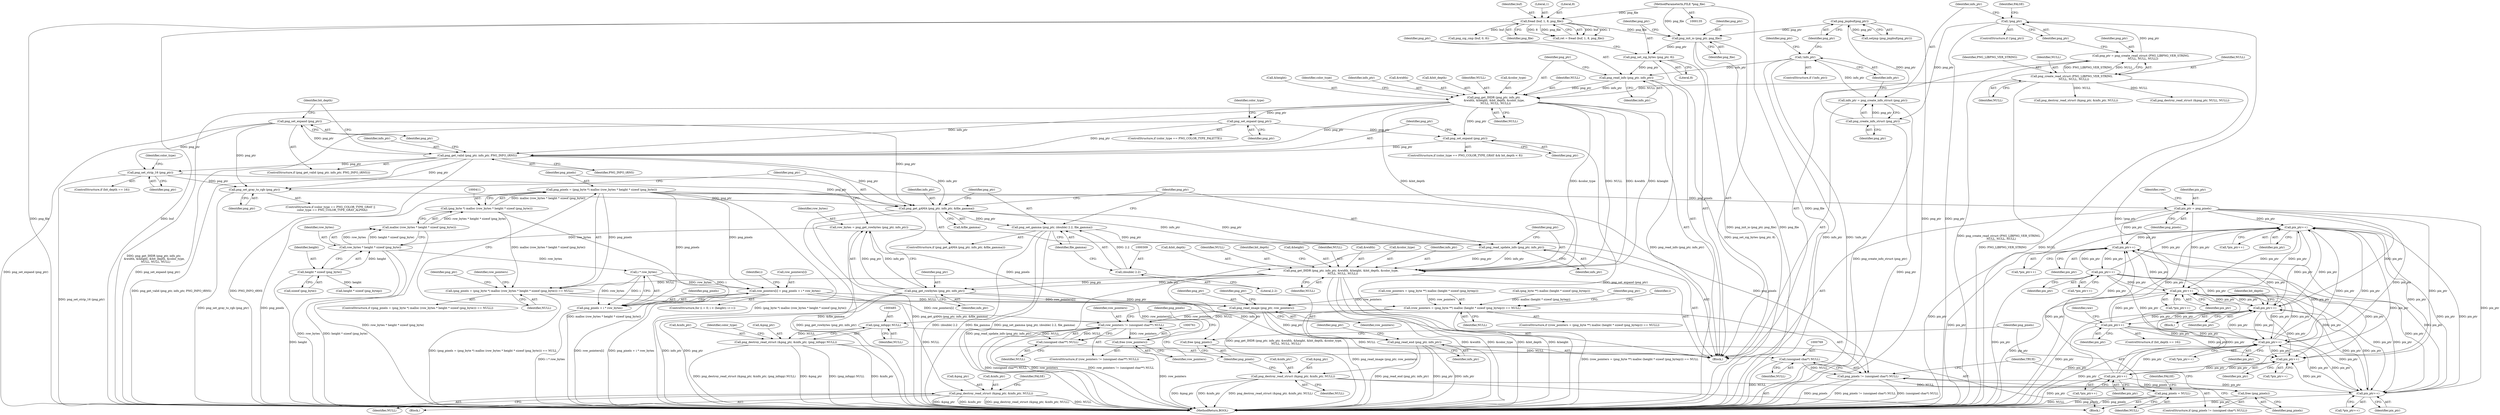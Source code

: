 digraph "1_Android_9d4853418ab2f754c2b63e091c29c5529b8b86ca_157@integer" {
"1000408" [label="(Call,png_pixels = (png_byte *) malloc (row_bytes * height * sizeof (png_byte)))"];
"1000410" [label="(Call,(png_byte *) malloc (row_bytes * height * sizeof (png_byte)))"];
"1000412" [label="(Call,malloc (row_bytes * height * sizeof (png_byte)))"];
"1000413" [label="(Call,row_bytes * height * sizeof (png_byte))"];
"1000401" [label="(Call,row_bytes = png_get_rowbytes (png_ptr, info_ptr))"];
"1000403" [label="(Call,png_get_rowbytes (png_ptr, info_ptr))"];
"1000315" [label="(Call,png_get_IHDR (png_ptr, info_ptr, &width, &height, &bit_depth, &color_type,\n    NULL, NULL, NULL))"];
"1000312" [label="(Call,png_read_update_info (png_ptr, info_ptr))"];
"1000306" [label="(Call,png_set_gamma (png_ptr, (double) 2.2, file_gamma))"];
"1000301" [label="(Call,png_get_gAMA (png_ptr, info_ptr, &file_gamma))"];
"1000298" [label="(Call,png_set_gray_to_rgb (png_ptr))"];
"1000288" [label="(Call,png_set_strip_16 (png_ptr))"];
"1000282" [label="(Call,png_set_expand (png_ptr))"];
"1000278" [label="(Call,png_get_valid (png_ptr, info_ptr, PNG_INFO_tRNS))"];
"1000247" [label="(Call,png_get_IHDR (png_ptr, info_ptr,\n &width, &height, &bit_depth, &color_type,\n    NULL, NULL, NULL))"];
"1000244" [label="(Call,png_read_info (png_ptr, info_ptr))"];
"1000241" [label="(Call,png_set_sig_bytes (png_ptr, 8))"];
"1000238" [label="(Call,png_init_io (png_ptr, png_file))"];
"1000227" [label="(Call,png_jmpbuf(png_ptr))"];
"1000212" [label="(Call,png_create_info_struct (png_ptr))"];
"1000206" [label="(Call,!png_ptr)"];
"1000198" [label="(Call,png_ptr = png_create_read_struct (PNG_LIBPNG_VER_STRING,\n     NULL, NULL, NULL))"];
"1000200" [label="(Call,png_create_read_struct (PNG_LIBPNG_VER_STRING,\n     NULL, NULL, NULL))"];
"1000177" [label="(Call,fread (buf, 1, 8, png_file))"];
"1000136" [label="(MethodParameterIn,FILE *png_file)"];
"1000215" [label="(Call,!info_ptr)"];
"1000210" [label="(Call,info_ptr = png_create_info_struct (png_ptr))"];
"1000265" [label="(Call,png_set_expand (png_ptr))"];
"1000275" [label="(Call,png_set_expand (png_ptr))"];
"1000308" [label="(Call,(double) 2.2)"];
"1000415" [label="(Call,height * sizeof (png_byte))"];
"1000407" [label="(Call,(png_pixels = (png_byte *) malloc (row_bytes * height * sizeof (png_byte))) == NULL)"];
"1000421" [label="(Call,png_destroy_read_struct (&png_ptr, &info_ptr, NULL))"];
"1000430" [label="(Call,(row_pointers = (png_byte **) malloc (height * sizeof (png_bytep))) == NULL)"];
"1000442" [label="(Call,png_destroy_read_struct (&png_ptr, &info_ptr, NULL))"];
"1000450" [label="(Call,png_pixels = NULL)"];
"1000484" [label="(Call,(png_infopp) NULL)"];
"1000479" [label="(Call,png_destroy_read_struct (&png_ptr, &info_ptr, (png_infopp) NULL))"];
"1000760" [label="(Call,(unsigned char**) NULL)"];
"1000758" [label="(Call,row_pointers != (unsigned char**) NULL)"];
"1000763" [label="(Call,free (row_pointers))"];
"1000768" [label="(Call,(unsigned char*) NULL)"];
"1000766" [label="(Call,png_pixels != (unsigned char*) NULL)"];
"1000771" [label="(Call,free (png_pixels))"];
"1000448" [label="(Call,free (png_pixels))"];
"1000464" [label="(Call,row_pointers[i] = png_pixels + i * row_bytes)"];
"1000473" [label="(Call,png_read_image (png_ptr, row_pointers))"];
"1000476" [label="(Call,png_read_end (png_ptr, info_ptr))"];
"1000468" [label="(Call,png_pixels + i * row_bytes)"];
"1000595" [label="(Call,pix_ptr = png_pixels)"];
"1000636" [label="(Call,pix_ptr++)"];
"1000650" [label="(Call,pix_ptr++)"];
"1000662" [label="(Call,pix_ptr++)"];
"1000671" [label="(Call,pix_ptr++)"];
"1000680" [label="(Call,pix_ptr++)"];
"1000686" [label="(Call,pix_ptr++)"];
"1000696" [label="(Call,pix_ptr++)"];
"1000710" [label="(Call,pix_ptr++)"];
"1000722" [label="(Call,pix_ptr++)"];
"1000731" [label="(Call,pix_ptr++)"];
"1000423" [label="(Identifier,png_ptr)"];
"1000697" [label="(Identifier,pix_ptr)"];
"1000263" [label="(Identifier,color_type)"];
"1000249" [label="(Identifier,info_ptr)"];
"1000245" [label="(Identifier,png_ptr)"];
"1000422" [label="(Call,&png_ptr)"];
"1000478" [label="(Identifier,info_ptr)"];
"1000484" [label="(Call,(png_infopp) NULL)"];
"1000320" [label="(Call,&height)"];
"1000250" [label="(Call,&width)"];
"1000482" [label="(Call,&info_ptr)"];
"1000448" [label="(Call,free (png_pixels))"];
"1000303" [label="(Identifier,info_ptr)"];
"1000280" [label="(Identifier,info_ptr)"];
"1000213" [label="(Identifier,png_ptr)"];
"1000199" [label="(Identifier,png_ptr)"];
"1000406" [label="(ControlStructure,if ((png_pixels = (png_byte *) malloc (row_bytes * height * sizeof (png_byte))) == NULL))"];
"1000686" [label="(Call,pix_ptr++)"];
"1000266" [label="(Identifier,png_ptr)"];
"1000179" [label="(Literal,1)"];
"1000490" [label="(Identifier,color_type)"];
"1000682" [label="(ControlStructure,if (bit_depth == 16))"];
"1000772" [label="(Identifier,png_pixels)"];
"1000473" [label="(Call,png_read_image (png_ptr, row_pointers))"];
"1000275" [label="(Call,png_set_expand (png_ptr))"];
"1000281" [label="(Identifier,PNG_INFO_tRNS)"];
"1000407" [label="(Call,(png_pixels = (png_byte *) malloc (row_bytes * height * sizeof (png_byte))) == NULL)"];
"1000254" [label="(Call,&bit_depth)"];
"1000304" [label="(Call,&file_gamma)"];
"1000440" [label="(Identifier,NULL)"];
"1000282" [label="(Call,png_set_expand (png_ptr))"];
"1000312" [label="(Call,png_read_update_info (png_ptr, info_ptr))"];
"1000239" [label="(Identifier,png_ptr)"];
"1000230" [label="(Call,png_destroy_read_struct (&png_ptr, &info_ptr, NULL))"];
"1000419" [label="(Identifier,NULL)"];
"1000410" [label="(Call,(png_byte *) malloc (row_bytes * height * sizeof (png_byte)))"];
"1000270" [label="(Identifier,color_type)"];
"1000426" [label="(Identifier,NULL)"];
"1000278" [label="(Call,png_get_valid (png_ptr, info_ptr, PNG_INFO_tRNS))"];
"1000469" [label="(Identifier,png_pixels)"];
"1000327" [label="(Identifier,NULL)"];
"1000463" [label="(Identifier,i)"];
"1000663" [label="(Identifier,pix_ptr)"];
"1000212" [label="(Call,png_create_info_struct (png_ptr))"];
"1000771" [label="(Call,free (png_pixels))"];
"1000479" [label="(Call,png_destroy_read_struct (&png_ptr, &info_ptr, (png_infopp) NULL))"];
"1000436" [label="(Call,height * sizeof (png_bytep))"];
"1000228" [label="(Identifier,png_ptr)"];
"1000306" [label="(Call,png_set_gamma (png_ptr, (double) 2.2, file_gamma))"];
"1000449" [label="(Identifier,png_pixels)"];
"1000293" [label="(Identifier,color_type)"];
"1000595" [label="(Call,pix_ptr = png_pixels)"];
"1000300" [label="(ControlStructure,if (png_get_gAMA (png_ptr, info_ptr, &file_gamma)))"];
"1000454" [label="(Identifier,FALSE)"];
"1000430" [label="(Call,(row_pointers = (png_byte **) malloc (height * sizeof (png_bytep))) == NULL)"];
"1000759" [label="(Identifier,row_pointers)"];
"1000288" [label="(Call,png_set_strip_16 (png_ptr))"];
"1000723" [label="(Identifier,pix_ptr)"];
"1000732" [label="(Identifier,pix_ptr)"];
"1000261" [label="(ControlStructure,if (color_type == PNG_COLOR_TYPE_PALETTE))"];
"1000243" [label="(Literal,8)"];
"1000649" [label="(Call,*pix_ptr++)"];
"1000475" [label="(Identifier,row_pointers)"];
"1000679" [label="(Block,)"];
"1000636" [label="(Call,pix_ptr++)"];
"1000177" [label="(Call,fread (buf, 1, 8, png_file))"];
"1000328" [label="(Identifier,NULL)"];
"1000277" [label="(ControlStructure,if (png_get_valid (png_ptr, info_ptr, PNG_INFO_tRNS)))"];
"1000687" [label="(Identifier,pix_ptr)"];
"1000635" [label="(Call,*pix_ptr++)"];
"1000286" [label="(Identifier,bit_depth)"];
"1000211" [label="(Identifier,info_ptr)"];
"1000203" [label="(Identifier,NULL)"];
"1000681" [label="(Identifier,pix_ptr)"];
"1000283" [label="(Identifier,png_ptr)"];
"1000299" [label="(Identifier,png_ptr)"];
"1000671" [label="(Call,pix_ptr++)"];
"1000464" [label="(Call,row_pointers[i] = png_pixels + i * row_bytes)"];
"1000468" [label="(Call,png_pixels + i * row_bytes)"];
"1000290" [label="(ControlStructure,if (color_type == PNG_COLOR_TYPE_GRAY ||\n    color_type == PNG_COLOR_TYPE_GRAY_ALPHA))"];
"1000205" [label="(ControlStructure,if (!png_ptr))"];
"1000709" [label="(Call,*pix_ptr++)"];
"1000318" [label="(Call,&width)"];
"1000412" [label="(Call,malloc (row_bytes * height * sizeof (png_byte)))"];
"1000417" [label="(Call,sizeof (png_byte))"];
"1000767" [label="(Identifier,png_pixels)"];
"1000260" [label="(Identifier,NULL)"];
"1000432" [label="(Identifier,row_pointers)"];
"1000307" [label="(Identifier,png_ptr)"];
"1000190" [label="(Call,png_sig_cmp (buf, 0, 8))"];
"1000141" [label="(Block,)"];
"1000731" [label="(Call,pix_ptr++)"];
"1000722" [label="(Call,pix_ptr++)"];
"1000695" [label="(Call,*pix_ptr++)"];
"1000284" [label="(ControlStructure,if (bit_depth == 16))"];
"1000597" [label="(Identifier,png_pixels)"];
"1000313" [label="(Identifier,png_ptr)"];
"1000259" [label="(Identifier,NULL)"];
"1000452" [label="(Identifier,NULL)"];
"1000770" [label="(Identifier,NULL)"];
"1000244" [label="(Call,png_read_info (png_ptr, info_ptr))"];
"1000207" [label="(Identifier,png_ptr)"];
"1000596" [label="(Identifier,pix_ptr)"];
"1000267" [label="(ControlStructure,if (color_type == PNG_COLOR_TYPE_GRAY && bit_depth < 8))"];
"1000421" [label="(Call,png_destroy_read_struct (&png_ptr, &info_ptr, NULL))"];
"1000298" [label="(Call,png_set_gray_to_rgb (png_ptr))"];
"1000474" [label="(Identifier,png_ptr)"];
"1000662" [label="(Call,pix_ptr++)"];
"1000451" [label="(Identifier,png_pixels)"];
"1000240" [label="(Identifier,png_file)"];
"1000324" [label="(Call,&color_type)"];
"1000403" [label="(Call,png_get_rowbytes (png_ptr, info_ptr))"];
"1000762" [label="(Identifier,NULL)"];
"1000401" [label="(Call,row_bytes = png_get_rowbytes (png_ptr, info_ptr))"];
"1000470" [label="(Call,i * row_bytes)"];
"1000457" [label="(Identifier,i)"];
"1000302" [label="(Identifier,png_ptr)"];
"1000651" [label="(Identifier,pix_ptr)"];
"1000311" [label="(Identifier,file_gamma)"];
"1000215" [label="(Call,!info_ptr)"];
"1000774" [label="(Identifier,TRUE)"];
"1000424" [label="(Call,&info_ptr)"];
"1000413" [label="(Call,row_bytes * height * sizeof (png_byte))"];
"1000201" [label="(Identifier,PNG_LIBPNG_VER_STRING)"];
"1000315" [label="(Call,png_get_IHDR (png_ptr, info_ptr, &width, &height, &bit_depth, &color_type,\n    NULL, NULL, NULL))"];
"1000279" [label="(Identifier,png_ptr)"];
"1000317" [label="(Identifier,info_ptr)"];
"1000481" [label="(Identifier,png_ptr)"];
"1000711" [label="(Identifier,pix_ptr)"];
"1000247" [label="(Call,png_get_IHDR (png_ptr, info_ptr,\n &width, &height, &bit_depth, &color_type,\n    NULL, NULL, NULL))"];
"1000256" [label="(Call,&color_type)"];
"1000136" [label="(MethodParameterIn,FILE *png_file)"];
"1000209" [label="(Identifier,FALSE)"];
"1000450" [label="(Call,png_pixels = NULL)"];
"1000480" [label="(Call,&png_ptr)"];
"1000445" [label="(Call,&info_ptr)"];
"1000200" [label="(Call,png_create_read_struct (PNG_LIBPNG_VER_STRING,\n     NULL, NULL, NULL))"];
"1000314" [label="(Identifier,info_ptr)"];
"1000181" [label="(Identifier,png_file)"];
"1000322" [label="(Call,&bit_depth)"];
"1000661" [label="(Call,*pix_ptr++)"];
"1000206" [label="(Call,!png_ptr)"];
"1000443" [label="(Call,&png_ptr)"];
"1000600" [label="(Identifier,row)"];
"1000310" [label="(Literal,2.2)"];
"1000650" [label="(Call,pix_ptr++)"];
"1000477" [label="(Identifier,png_ptr)"];
"1000429" [label="(ControlStructure,if ((row_pointers = (png_byte **) malloc (height * sizeof (png_bytep))) == NULL))"];
"1000775" [label="(MethodReturn,BOOL)"];
"1000220" [label="(Identifier,png_ptr)"];
"1000218" [label="(Call,png_destroy_read_struct (&png_ptr, NULL, NULL))"];
"1000758" [label="(Call,row_pointers != (unsigned char**) NULL)"];
"1000180" [label="(Literal,8)"];
"1000431" [label="(Call,row_pointers = (png_byte **) malloc (height * sizeof (png_bytep)))"];
"1000409" [label="(Identifier,png_pixels)"];
"1000757" [label="(ControlStructure,if (row_pointers != (unsigned char**) NULL))"];
"1000476" [label="(Call,png_read_end (png_ptr, info_ptr))"];
"1000202" [label="(Identifier,NULL)"];
"1000248" [label="(Identifier,png_ptr)"];
"1000766" [label="(Call,png_pixels != (unsigned char*) NULL)"];
"1000680" [label="(Call,pix_ptr++)"];
"1000246" [label="(Identifier,info_ptr)"];
"1000486" [label="(Identifier,NULL)"];
"1000198" [label="(Call,png_ptr = png_create_read_struct (PNG_LIBPNG_VER_STRING,\n     NULL, NULL, NULL))"];
"1000768" [label="(Call,(unsigned char*) NULL)"];
"1000765" [label="(ControlStructure,if (png_pixels != (unsigned char*) NULL))"];
"1000326" [label="(Identifier,NULL)"];
"1000331" [label="(Identifier,bit_depth)"];
"1000265" [label="(Call,png_set_expand (png_ptr))"];
"1000175" [label="(Call,ret = fread (buf, 1, 8, png_file))"];
"1000433" [label="(Call,(png_byte **) malloc (height * sizeof (png_bytep)))"];
"1000415" [label="(Call,height * sizeof (png_byte))"];
"1000696" [label="(Call,pix_ptr++)"];
"1000730" [label="(Call,*pix_ptr++)"];
"1000416" [label="(Identifier,height)"];
"1000465" [label="(Call,row_pointers[i])"];
"1000204" [label="(Identifier,NULL)"];
"1000760" [label="(Call,(unsigned char**) NULL)"];
"1000214" [label="(ControlStructure,if (!info_ptr))"];
"1000447" [label="(Identifier,NULL)"];
"1000216" [label="(Identifier,info_ptr)"];
"1000402" [label="(Identifier,row_bytes)"];
"1000672" [label="(Identifier,pix_ptr)"];
"1000764" [label="(Identifier,row_pointers)"];
"1000444" [label="(Identifier,png_ptr)"];
"1000242" [label="(Identifier,png_ptr)"];
"1000670" [label="(Call,*pix_ptr++)"];
"1000210" [label="(Call,info_ptr = png_create_info_struct (png_ptr))"];
"1000763" [label="(Call,free (row_pointers))"];
"1000258" [label="(Identifier,NULL)"];
"1000289" [label="(Identifier,png_ptr)"];
"1000404" [label="(Identifier,png_ptr)"];
"1000178" [label="(Identifier,buf)"];
"1000721" [label="(Call,*pix_ptr++)"];
"1000301" [label="(Call,png_get_gAMA (png_ptr, info_ptr, &file_gamma))"];
"1000241" [label="(Call,png_set_sig_bytes (png_ptr, 8))"];
"1000428" [label="(Identifier,FALSE)"];
"1000735" [label="(Identifier,raw)"];
"1000238" [label="(Call,png_init_io (png_ptr, png_file))"];
"1000637" [label="(Identifier,pix_ptr)"];
"1000408" [label="(Call,png_pixels = (png_byte *) malloc (row_bytes * height * sizeof (png_byte)))"];
"1000308" [label="(Call,(double) 2.2)"];
"1000227" [label="(Call,png_jmpbuf(png_ptr))"];
"1000442" [label="(Call,png_destroy_read_struct (&png_ptr, &info_ptr, NULL))"];
"1000414" [label="(Identifier,row_bytes)"];
"1000316" [label="(Identifier,png_ptr)"];
"1000710" [label="(Call,pix_ptr++)"];
"1000252" [label="(Call,&height)"];
"1000276" [label="(Identifier,png_ptr)"];
"1000684" [label="(Identifier,bit_depth)"];
"1000226" [label="(Call,setjmp (png_jmpbuf(png_ptr)))"];
"1000420" [label="(Block,)"];
"1000441" [label="(Block,)"];
"1000455" [label="(ControlStructure,for (i = 0; i < (height); i++))"];
"1000405" [label="(Identifier,info_ptr)"];
"1000408" -> "1000407"  [label="AST: "];
"1000408" -> "1000410"  [label="CFG: "];
"1000409" -> "1000408"  [label="AST: "];
"1000410" -> "1000408"  [label="AST: "];
"1000419" -> "1000408"  [label="CFG: "];
"1000408" -> "1000775"  [label="DDG: png_pixels"];
"1000408" -> "1000775"  [label="DDG: (png_byte *) malloc (row_bytes * height * sizeof (png_byte))"];
"1000408" -> "1000407"  [label="DDG: png_pixels"];
"1000410" -> "1000408"  [label="DDG: malloc (row_bytes * height * sizeof (png_byte))"];
"1000408" -> "1000448"  [label="DDG: png_pixels"];
"1000408" -> "1000464"  [label="DDG: png_pixels"];
"1000408" -> "1000468"  [label="DDG: png_pixels"];
"1000408" -> "1000595"  [label="DDG: png_pixels"];
"1000408" -> "1000766"  [label="DDG: png_pixels"];
"1000410" -> "1000412"  [label="CFG: "];
"1000411" -> "1000410"  [label="AST: "];
"1000412" -> "1000410"  [label="AST: "];
"1000410" -> "1000775"  [label="DDG: malloc (row_bytes * height * sizeof (png_byte))"];
"1000410" -> "1000407"  [label="DDG: malloc (row_bytes * height * sizeof (png_byte))"];
"1000412" -> "1000410"  [label="DDG: row_bytes * height * sizeof (png_byte)"];
"1000412" -> "1000413"  [label="CFG: "];
"1000413" -> "1000412"  [label="AST: "];
"1000412" -> "1000775"  [label="DDG: row_bytes * height * sizeof (png_byte)"];
"1000413" -> "1000412"  [label="DDG: row_bytes"];
"1000413" -> "1000412"  [label="DDG: height * sizeof (png_byte)"];
"1000413" -> "1000415"  [label="CFG: "];
"1000414" -> "1000413"  [label="AST: "];
"1000415" -> "1000413"  [label="AST: "];
"1000413" -> "1000775"  [label="DDG: row_bytes"];
"1000413" -> "1000775"  [label="DDG: height * sizeof (png_byte)"];
"1000401" -> "1000413"  [label="DDG: row_bytes"];
"1000415" -> "1000413"  [label="DDG: height"];
"1000413" -> "1000470"  [label="DDG: row_bytes"];
"1000401" -> "1000141"  [label="AST: "];
"1000401" -> "1000403"  [label="CFG: "];
"1000402" -> "1000401"  [label="AST: "];
"1000403" -> "1000401"  [label="AST: "];
"1000409" -> "1000401"  [label="CFG: "];
"1000401" -> "1000775"  [label="DDG: png_get_rowbytes (png_ptr, info_ptr)"];
"1000403" -> "1000401"  [label="DDG: png_ptr"];
"1000403" -> "1000401"  [label="DDG: info_ptr"];
"1000403" -> "1000405"  [label="CFG: "];
"1000404" -> "1000403"  [label="AST: "];
"1000405" -> "1000403"  [label="AST: "];
"1000403" -> "1000775"  [label="DDG: info_ptr"];
"1000403" -> "1000775"  [label="DDG: png_ptr"];
"1000315" -> "1000403"  [label="DDG: png_ptr"];
"1000315" -> "1000403"  [label="DDG: info_ptr"];
"1000403" -> "1000473"  [label="DDG: png_ptr"];
"1000403" -> "1000476"  [label="DDG: info_ptr"];
"1000315" -> "1000141"  [label="AST: "];
"1000315" -> "1000328"  [label="CFG: "];
"1000316" -> "1000315"  [label="AST: "];
"1000317" -> "1000315"  [label="AST: "];
"1000318" -> "1000315"  [label="AST: "];
"1000320" -> "1000315"  [label="AST: "];
"1000322" -> "1000315"  [label="AST: "];
"1000324" -> "1000315"  [label="AST: "];
"1000326" -> "1000315"  [label="AST: "];
"1000327" -> "1000315"  [label="AST: "];
"1000328" -> "1000315"  [label="AST: "];
"1000331" -> "1000315"  [label="CFG: "];
"1000315" -> "1000775"  [label="DDG: png_get_IHDR (png_ptr, info_ptr, &width, &height, &bit_depth, &color_type,\n    NULL, NULL, NULL)"];
"1000315" -> "1000775"  [label="DDG: &width"];
"1000315" -> "1000775"  [label="DDG: &color_type"];
"1000315" -> "1000775"  [label="DDG: &bit_depth"];
"1000315" -> "1000775"  [label="DDG: &height"];
"1000312" -> "1000315"  [label="DDG: png_ptr"];
"1000312" -> "1000315"  [label="DDG: info_ptr"];
"1000247" -> "1000315"  [label="DDG: &width"];
"1000247" -> "1000315"  [label="DDG: &height"];
"1000247" -> "1000315"  [label="DDG: &bit_depth"];
"1000247" -> "1000315"  [label="DDG: &color_type"];
"1000247" -> "1000315"  [label="DDG: NULL"];
"1000315" -> "1000407"  [label="DDG: NULL"];
"1000312" -> "1000141"  [label="AST: "];
"1000312" -> "1000314"  [label="CFG: "];
"1000313" -> "1000312"  [label="AST: "];
"1000314" -> "1000312"  [label="AST: "];
"1000316" -> "1000312"  [label="CFG: "];
"1000312" -> "1000775"  [label="DDG: png_read_update_info (png_ptr, info_ptr)"];
"1000306" -> "1000312"  [label="DDG: png_ptr"];
"1000301" -> "1000312"  [label="DDG: png_ptr"];
"1000301" -> "1000312"  [label="DDG: info_ptr"];
"1000306" -> "1000300"  [label="AST: "];
"1000306" -> "1000311"  [label="CFG: "];
"1000307" -> "1000306"  [label="AST: "];
"1000308" -> "1000306"  [label="AST: "];
"1000311" -> "1000306"  [label="AST: "];
"1000313" -> "1000306"  [label="CFG: "];
"1000306" -> "1000775"  [label="DDG: file_gamma"];
"1000306" -> "1000775"  [label="DDG: png_set_gamma (png_ptr, (double) 2.2, file_gamma)"];
"1000306" -> "1000775"  [label="DDG: (double) 2.2"];
"1000301" -> "1000306"  [label="DDG: png_ptr"];
"1000308" -> "1000306"  [label="DDG: 2.2"];
"1000301" -> "1000300"  [label="AST: "];
"1000301" -> "1000304"  [label="CFG: "];
"1000302" -> "1000301"  [label="AST: "];
"1000303" -> "1000301"  [label="AST: "];
"1000304" -> "1000301"  [label="AST: "];
"1000307" -> "1000301"  [label="CFG: "];
"1000313" -> "1000301"  [label="CFG: "];
"1000301" -> "1000775"  [label="DDG: &file_gamma"];
"1000301" -> "1000775"  [label="DDG: png_get_gAMA (png_ptr, info_ptr, &file_gamma)"];
"1000298" -> "1000301"  [label="DDG: png_ptr"];
"1000288" -> "1000301"  [label="DDG: png_ptr"];
"1000282" -> "1000301"  [label="DDG: png_ptr"];
"1000278" -> "1000301"  [label="DDG: png_ptr"];
"1000278" -> "1000301"  [label="DDG: info_ptr"];
"1000298" -> "1000290"  [label="AST: "];
"1000298" -> "1000299"  [label="CFG: "];
"1000299" -> "1000298"  [label="AST: "];
"1000302" -> "1000298"  [label="CFG: "];
"1000298" -> "1000775"  [label="DDG: png_set_gray_to_rgb (png_ptr)"];
"1000288" -> "1000298"  [label="DDG: png_ptr"];
"1000282" -> "1000298"  [label="DDG: png_ptr"];
"1000278" -> "1000298"  [label="DDG: png_ptr"];
"1000288" -> "1000284"  [label="AST: "];
"1000288" -> "1000289"  [label="CFG: "];
"1000289" -> "1000288"  [label="AST: "];
"1000293" -> "1000288"  [label="CFG: "];
"1000288" -> "1000775"  [label="DDG: png_set_strip_16 (png_ptr)"];
"1000282" -> "1000288"  [label="DDG: png_ptr"];
"1000278" -> "1000288"  [label="DDG: png_ptr"];
"1000282" -> "1000277"  [label="AST: "];
"1000282" -> "1000283"  [label="CFG: "];
"1000283" -> "1000282"  [label="AST: "];
"1000286" -> "1000282"  [label="CFG: "];
"1000282" -> "1000775"  [label="DDG: png_set_expand (png_ptr)"];
"1000278" -> "1000282"  [label="DDG: png_ptr"];
"1000278" -> "1000277"  [label="AST: "];
"1000278" -> "1000281"  [label="CFG: "];
"1000279" -> "1000278"  [label="AST: "];
"1000280" -> "1000278"  [label="AST: "];
"1000281" -> "1000278"  [label="AST: "];
"1000283" -> "1000278"  [label="CFG: "];
"1000286" -> "1000278"  [label="CFG: "];
"1000278" -> "1000775"  [label="DDG: png_get_valid (png_ptr, info_ptr, PNG_INFO_tRNS)"];
"1000278" -> "1000775"  [label="DDG: PNG_INFO_tRNS"];
"1000247" -> "1000278"  [label="DDG: png_ptr"];
"1000247" -> "1000278"  [label="DDG: info_ptr"];
"1000265" -> "1000278"  [label="DDG: png_ptr"];
"1000275" -> "1000278"  [label="DDG: png_ptr"];
"1000247" -> "1000141"  [label="AST: "];
"1000247" -> "1000260"  [label="CFG: "];
"1000248" -> "1000247"  [label="AST: "];
"1000249" -> "1000247"  [label="AST: "];
"1000250" -> "1000247"  [label="AST: "];
"1000252" -> "1000247"  [label="AST: "];
"1000254" -> "1000247"  [label="AST: "];
"1000256" -> "1000247"  [label="AST: "];
"1000258" -> "1000247"  [label="AST: "];
"1000259" -> "1000247"  [label="AST: "];
"1000260" -> "1000247"  [label="AST: "];
"1000263" -> "1000247"  [label="CFG: "];
"1000247" -> "1000775"  [label="DDG: png_get_IHDR (png_ptr, info_ptr,\n &width, &height, &bit_depth, &color_type,\n    NULL, NULL, NULL)"];
"1000244" -> "1000247"  [label="DDG: png_ptr"];
"1000244" -> "1000247"  [label="DDG: info_ptr"];
"1000200" -> "1000247"  [label="DDG: NULL"];
"1000247" -> "1000265"  [label="DDG: png_ptr"];
"1000247" -> "1000275"  [label="DDG: png_ptr"];
"1000244" -> "1000141"  [label="AST: "];
"1000244" -> "1000246"  [label="CFG: "];
"1000245" -> "1000244"  [label="AST: "];
"1000246" -> "1000244"  [label="AST: "];
"1000248" -> "1000244"  [label="CFG: "];
"1000244" -> "1000775"  [label="DDG: png_read_info (png_ptr, info_ptr)"];
"1000241" -> "1000244"  [label="DDG: png_ptr"];
"1000215" -> "1000244"  [label="DDG: info_ptr"];
"1000241" -> "1000141"  [label="AST: "];
"1000241" -> "1000243"  [label="CFG: "];
"1000242" -> "1000241"  [label="AST: "];
"1000243" -> "1000241"  [label="AST: "];
"1000245" -> "1000241"  [label="CFG: "];
"1000241" -> "1000775"  [label="DDG: png_set_sig_bytes (png_ptr, 8)"];
"1000238" -> "1000241"  [label="DDG: png_ptr"];
"1000238" -> "1000141"  [label="AST: "];
"1000238" -> "1000240"  [label="CFG: "];
"1000239" -> "1000238"  [label="AST: "];
"1000240" -> "1000238"  [label="AST: "];
"1000242" -> "1000238"  [label="CFG: "];
"1000238" -> "1000775"  [label="DDG: png_file"];
"1000238" -> "1000775"  [label="DDG: png_init_io (png_ptr, png_file)"];
"1000227" -> "1000238"  [label="DDG: png_ptr"];
"1000177" -> "1000238"  [label="DDG: png_file"];
"1000136" -> "1000238"  [label="DDG: png_file"];
"1000227" -> "1000226"  [label="AST: "];
"1000227" -> "1000228"  [label="CFG: "];
"1000228" -> "1000227"  [label="AST: "];
"1000226" -> "1000227"  [label="CFG: "];
"1000227" -> "1000775"  [label="DDG: png_ptr"];
"1000227" -> "1000226"  [label="DDG: png_ptr"];
"1000212" -> "1000227"  [label="DDG: png_ptr"];
"1000212" -> "1000210"  [label="AST: "];
"1000212" -> "1000213"  [label="CFG: "];
"1000213" -> "1000212"  [label="AST: "];
"1000210" -> "1000212"  [label="CFG: "];
"1000212" -> "1000775"  [label="DDG: png_ptr"];
"1000212" -> "1000210"  [label="DDG: png_ptr"];
"1000206" -> "1000212"  [label="DDG: png_ptr"];
"1000206" -> "1000205"  [label="AST: "];
"1000206" -> "1000207"  [label="CFG: "];
"1000207" -> "1000206"  [label="AST: "];
"1000209" -> "1000206"  [label="CFG: "];
"1000211" -> "1000206"  [label="CFG: "];
"1000206" -> "1000775"  [label="DDG: !png_ptr"];
"1000206" -> "1000775"  [label="DDG: png_ptr"];
"1000198" -> "1000206"  [label="DDG: png_ptr"];
"1000198" -> "1000141"  [label="AST: "];
"1000198" -> "1000200"  [label="CFG: "];
"1000199" -> "1000198"  [label="AST: "];
"1000200" -> "1000198"  [label="AST: "];
"1000207" -> "1000198"  [label="CFG: "];
"1000198" -> "1000775"  [label="DDG: png_create_read_struct (PNG_LIBPNG_VER_STRING,\n     NULL, NULL, NULL)"];
"1000200" -> "1000198"  [label="DDG: PNG_LIBPNG_VER_STRING"];
"1000200" -> "1000198"  [label="DDG: NULL"];
"1000200" -> "1000204"  [label="CFG: "];
"1000201" -> "1000200"  [label="AST: "];
"1000202" -> "1000200"  [label="AST: "];
"1000203" -> "1000200"  [label="AST: "];
"1000204" -> "1000200"  [label="AST: "];
"1000200" -> "1000775"  [label="DDG: PNG_LIBPNG_VER_STRING"];
"1000200" -> "1000775"  [label="DDG: NULL"];
"1000200" -> "1000218"  [label="DDG: NULL"];
"1000200" -> "1000230"  [label="DDG: NULL"];
"1000177" -> "1000175"  [label="AST: "];
"1000177" -> "1000181"  [label="CFG: "];
"1000178" -> "1000177"  [label="AST: "];
"1000179" -> "1000177"  [label="AST: "];
"1000180" -> "1000177"  [label="AST: "];
"1000181" -> "1000177"  [label="AST: "];
"1000175" -> "1000177"  [label="CFG: "];
"1000177" -> "1000775"  [label="DDG: buf"];
"1000177" -> "1000775"  [label="DDG: png_file"];
"1000177" -> "1000175"  [label="DDG: buf"];
"1000177" -> "1000175"  [label="DDG: 1"];
"1000177" -> "1000175"  [label="DDG: 8"];
"1000177" -> "1000175"  [label="DDG: png_file"];
"1000136" -> "1000177"  [label="DDG: png_file"];
"1000177" -> "1000190"  [label="DDG: buf"];
"1000136" -> "1000135"  [label="AST: "];
"1000136" -> "1000775"  [label="DDG: png_file"];
"1000215" -> "1000214"  [label="AST: "];
"1000215" -> "1000216"  [label="CFG: "];
"1000216" -> "1000215"  [label="AST: "];
"1000220" -> "1000215"  [label="CFG: "];
"1000228" -> "1000215"  [label="CFG: "];
"1000215" -> "1000775"  [label="DDG: info_ptr"];
"1000215" -> "1000775"  [label="DDG: !info_ptr"];
"1000210" -> "1000215"  [label="DDG: info_ptr"];
"1000210" -> "1000141"  [label="AST: "];
"1000211" -> "1000210"  [label="AST: "];
"1000216" -> "1000210"  [label="CFG: "];
"1000210" -> "1000775"  [label="DDG: png_create_info_struct (png_ptr)"];
"1000265" -> "1000261"  [label="AST: "];
"1000265" -> "1000266"  [label="CFG: "];
"1000266" -> "1000265"  [label="AST: "];
"1000270" -> "1000265"  [label="CFG: "];
"1000265" -> "1000775"  [label="DDG: png_set_expand (png_ptr)"];
"1000265" -> "1000275"  [label="DDG: png_ptr"];
"1000275" -> "1000267"  [label="AST: "];
"1000275" -> "1000276"  [label="CFG: "];
"1000276" -> "1000275"  [label="AST: "];
"1000279" -> "1000275"  [label="CFG: "];
"1000275" -> "1000775"  [label="DDG: png_set_expand (png_ptr)"];
"1000308" -> "1000310"  [label="CFG: "];
"1000309" -> "1000308"  [label="AST: "];
"1000310" -> "1000308"  [label="AST: "];
"1000311" -> "1000308"  [label="CFG: "];
"1000415" -> "1000417"  [label="CFG: "];
"1000416" -> "1000415"  [label="AST: "];
"1000417" -> "1000415"  [label="AST: "];
"1000415" -> "1000775"  [label="DDG: height"];
"1000415" -> "1000436"  [label="DDG: height"];
"1000407" -> "1000406"  [label="AST: "];
"1000407" -> "1000419"  [label="CFG: "];
"1000419" -> "1000407"  [label="AST: "];
"1000423" -> "1000407"  [label="CFG: "];
"1000432" -> "1000407"  [label="CFG: "];
"1000407" -> "1000775"  [label="DDG: (png_pixels = (png_byte *) malloc (row_bytes * height * sizeof (png_byte))) == NULL"];
"1000407" -> "1000421"  [label="DDG: NULL"];
"1000407" -> "1000430"  [label="DDG: NULL"];
"1000421" -> "1000420"  [label="AST: "];
"1000421" -> "1000426"  [label="CFG: "];
"1000422" -> "1000421"  [label="AST: "];
"1000424" -> "1000421"  [label="AST: "];
"1000426" -> "1000421"  [label="AST: "];
"1000428" -> "1000421"  [label="CFG: "];
"1000421" -> "1000775"  [label="DDG: NULL"];
"1000421" -> "1000775"  [label="DDG: &png_ptr"];
"1000421" -> "1000775"  [label="DDG: &info_ptr"];
"1000421" -> "1000775"  [label="DDG: png_destroy_read_struct (&png_ptr, &info_ptr, NULL)"];
"1000430" -> "1000429"  [label="AST: "];
"1000430" -> "1000440"  [label="CFG: "];
"1000431" -> "1000430"  [label="AST: "];
"1000440" -> "1000430"  [label="AST: "];
"1000444" -> "1000430"  [label="CFG: "];
"1000457" -> "1000430"  [label="CFG: "];
"1000430" -> "1000775"  [label="DDG: (row_pointers = (png_byte **) malloc (height * sizeof (png_bytep))) == NULL"];
"1000431" -> "1000430"  [label="DDG: row_pointers"];
"1000433" -> "1000430"  [label="DDG: malloc (height * sizeof (png_bytep))"];
"1000430" -> "1000442"  [label="DDG: NULL"];
"1000430" -> "1000484"  [label="DDG: NULL"];
"1000442" -> "1000441"  [label="AST: "];
"1000442" -> "1000447"  [label="CFG: "];
"1000443" -> "1000442"  [label="AST: "];
"1000445" -> "1000442"  [label="AST: "];
"1000447" -> "1000442"  [label="AST: "];
"1000449" -> "1000442"  [label="CFG: "];
"1000442" -> "1000775"  [label="DDG: png_destroy_read_struct (&png_ptr, &info_ptr, NULL)"];
"1000442" -> "1000775"  [label="DDG: &png_ptr"];
"1000442" -> "1000775"  [label="DDG: &info_ptr"];
"1000442" -> "1000450"  [label="DDG: NULL"];
"1000450" -> "1000441"  [label="AST: "];
"1000450" -> "1000452"  [label="CFG: "];
"1000451" -> "1000450"  [label="AST: "];
"1000452" -> "1000450"  [label="AST: "];
"1000454" -> "1000450"  [label="CFG: "];
"1000450" -> "1000775"  [label="DDG: NULL"];
"1000450" -> "1000775"  [label="DDG: png_pixels"];
"1000484" -> "1000479"  [label="AST: "];
"1000484" -> "1000486"  [label="CFG: "];
"1000485" -> "1000484"  [label="AST: "];
"1000486" -> "1000484"  [label="AST: "];
"1000479" -> "1000484"  [label="CFG: "];
"1000484" -> "1000479"  [label="DDG: NULL"];
"1000484" -> "1000760"  [label="DDG: NULL"];
"1000479" -> "1000141"  [label="AST: "];
"1000480" -> "1000479"  [label="AST: "];
"1000482" -> "1000479"  [label="AST: "];
"1000490" -> "1000479"  [label="CFG: "];
"1000479" -> "1000775"  [label="DDG: png_destroy_read_struct (&png_ptr, &info_ptr, (png_infopp) NULL)"];
"1000479" -> "1000775"  [label="DDG: &png_ptr"];
"1000479" -> "1000775"  [label="DDG: (png_infopp) NULL"];
"1000479" -> "1000775"  [label="DDG: &info_ptr"];
"1000760" -> "1000758"  [label="AST: "];
"1000760" -> "1000762"  [label="CFG: "];
"1000761" -> "1000760"  [label="AST: "];
"1000762" -> "1000760"  [label="AST: "];
"1000758" -> "1000760"  [label="CFG: "];
"1000760" -> "1000758"  [label="DDG: NULL"];
"1000760" -> "1000768"  [label="DDG: NULL"];
"1000758" -> "1000757"  [label="AST: "];
"1000759" -> "1000758"  [label="AST: "];
"1000764" -> "1000758"  [label="CFG: "];
"1000767" -> "1000758"  [label="CFG: "];
"1000758" -> "1000775"  [label="DDG: row_pointers != (unsigned char**) NULL"];
"1000758" -> "1000775"  [label="DDG: (unsigned char**) NULL"];
"1000758" -> "1000775"  [label="DDG: row_pointers"];
"1000464" -> "1000758"  [label="DDG: row_pointers[i]"];
"1000473" -> "1000758"  [label="DDG: row_pointers"];
"1000758" -> "1000763"  [label="DDG: row_pointers"];
"1000763" -> "1000757"  [label="AST: "];
"1000763" -> "1000764"  [label="CFG: "];
"1000764" -> "1000763"  [label="AST: "];
"1000767" -> "1000763"  [label="CFG: "];
"1000763" -> "1000775"  [label="DDG: row_pointers"];
"1000464" -> "1000763"  [label="DDG: row_pointers[i]"];
"1000768" -> "1000766"  [label="AST: "];
"1000768" -> "1000770"  [label="CFG: "];
"1000769" -> "1000768"  [label="AST: "];
"1000770" -> "1000768"  [label="AST: "];
"1000766" -> "1000768"  [label="CFG: "];
"1000768" -> "1000775"  [label="DDG: NULL"];
"1000768" -> "1000766"  [label="DDG: NULL"];
"1000766" -> "1000765"  [label="AST: "];
"1000767" -> "1000766"  [label="AST: "];
"1000772" -> "1000766"  [label="CFG: "];
"1000774" -> "1000766"  [label="CFG: "];
"1000766" -> "1000775"  [label="DDG: png_pixels"];
"1000766" -> "1000775"  [label="DDG: png_pixels != (unsigned char*) NULL"];
"1000766" -> "1000775"  [label="DDG: (unsigned char*) NULL"];
"1000766" -> "1000771"  [label="DDG: png_pixels"];
"1000771" -> "1000765"  [label="AST: "];
"1000771" -> "1000772"  [label="CFG: "];
"1000772" -> "1000771"  [label="AST: "];
"1000774" -> "1000771"  [label="CFG: "];
"1000771" -> "1000775"  [label="DDG: png_pixels"];
"1000448" -> "1000441"  [label="AST: "];
"1000448" -> "1000449"  [label="CFG: "];
"1000449" -> "1000448"  [label="AST: "];
"1000451" -> "1000448"  [label="CFG: "];
"1000464" -> "1000455"  [label="AST: "];
"1000464" -> "1000468"  [label="CFG: "];
"1000465" -> "1000464"  [label="AST: "];
"1000468" -> "1000464"  [label="AST: "];
"1000463" -> "1000464"  [label="CFG: "];
"1000464" -> "1000775"  [label="DDG: row_pointers[i]"];
"1000464" -> "1000775"  [label="DDG: png_pixels + i * row_bytes"];
"1000470" -> "1000464"  [label="DDG: i"];
"1000470" -> "1000464"  [label="DDG: row_bytes"];
"1000464" -> "1000473"  [label="DDG: row_pointers[i]"];
"1000473" -> "1000141"  [label="AST: "];
"1000473" -> "1000475"  [label="CFG: "];
"1000474" -> "1000473"  [label="AST: "];
"1000475" -> "1000473"  [label="AST: "];
"1000477" -> "1000473"  [label="CFG: "];
"1000473" -> "1000775"  [label="DDG: png_read_image (png_ptr, row_pointers)"];
"1000431" -> "1000473"  [label="DDG: row_pointers"];
"1000473" -> "1000476"  [label="DDG: png_ptr"];
"1000476" -> "1000141"  [label="AST: "];
"1000476" -> "1000478"  [label="CFG: "];
"1000477" -> "1000476"  [label="AST: "];
"1000478" -> "1000476"  [label="AST: "];
"1000481" -> "1000476"  [label="CFG: "];
"1000476" -> "1000775"  [label="DDG: png_read_end (png_ptr, info_ptr)"];
"1000476" -> "1000775"  [label="DDG: png_ptr"];
"1000476" -> "1000775"  [label="DDG: info_ptr"];
"1000468" -> "1000470"  [label="CFG: "];
"1000469" -> "1000468"  [label="AST: "];
"1000470" -> "1000468"  [label="AST: "];
"1000468" -> "1000775"  [label="DDG: i * row_bytes"];
"1000470" -> "1000468"  [label="DDG: i"];
"1000470" -> "1000468"  [label="DDG: row_bytes"];
"1000595" -> "1000141"  [label="AST: "];
"1000595" -> "1000597"  [label="CFG: "];
"1000596" -> "1000595"  [label="AST: "];
"1000597" -> "1000595"  [label="AST: "];
"1000600" -> "1000595"  [label="CFG: "];
"1000595" -> "1000775"  [label="DDG: pix_ptr"];
"1000595" -> "1000636"  [label="DDG: pix_ptr"];
"1000595" -> "1000650"  [label="DDG: pix_ptr"];
"1000595" -> "1000671"  [label="DDG: pix_ptr"];
"1000595" -> "1000680"  [label="DDG: pix_ptr"];
"1000595" -> "1000696"  [label="DDG: pix_ptr"];
"1000595" -> "1000710"  [label="DDG: pix_ptr"];
"1000595" -> "1000731"  [label="DDG: pix_ptr"];
"1000636" -> "1000635"  [label="AST: "];
"1000636" -> "1000637"  [label="CFG: "];
"1000637" -> "1000636"  [label="AST: "];
"1000635" -> "1000636"  [label="CFG: "];
"1000636" -> "1000775"  [label="DDG: pix_ptr"];
"1000680" -> "1000636"  [label="DDG: pix_ptr"];
"1000662" -> "1000636"  [label="DDG: pix_ptr"];
"1000696" -> "1000636"  [label="DDG: pix_ptr"];
"1000671" -> "1000636"  [label="DDG: pix_ptr"];
"1000686" -> "1000636"  [label="DDG: pix_ptr"];
"1000731" -> "1000636"  [label="DDG: pix_ptr"];
"1000722" -> "1000636"  [label="DDG: pix_ptr"];
"1000636" -> "1000650"  [label="DDG: pix_ptr"];
"1000636" -> "1000671"  [label="DDG: pix_ptr"];
"1000636" -> "1000680"  [label="DDG: pix_ptr"];
"1000636" -> "1000696"  [label="DDG: pix_ptr"];
"1000636" -> "1000710"  [label="DDG: pix_ptr"];
"1000636" -> "1000731"  [label="DDG: pix_ptr"];
"1000650" -> "1000649"  [label="AST: "];
"1000650" -> "1000651"  [label="CFG: "];
"1000651" -> "1000650"  [label="AST: "];
"1000649" -> "1000650"  [label="CFG: "];
"1000680" -> "1000650"  [label="DDG: pix_ptr"];
"1000662" -> "1000650"  [label="DDG: pix_ptr"];
"1000696" -> "1000650"  [label="DDG: pix_ptr"];
"1000671" -> "1000650"  [label="DDG: pix_ptr"];
"1000686" -> "1000650"  [label="DDG: pix_ptr"];
"1000731" -> "1000650"  [label="DDG: pix_ptr"];
"1000722" -> "1000650"  [label="DDG: pix_ptr"];
"1000650" -> "1000662"  [label="DDG: pix_ptr"];
"1000662" -> "1000661"  [label="AST: "];
"1000662" -> "1000663"  [label="CFG: "];
"1000663" -> "1000662"  [label="AST: "];
"1000661" -> "1000662"  [label="CFG: "];
"1000662" -> "1000775"  [label="DDG: pix_ptr"];
"1000662" -> "1000671"  [label="DDG: pix_ptr"];
"1000662" -> "1000680"  [label="DDG: pix_ptr"];
"1000662" -> "1000696"  [label="DDG: pix_ptr"];
"1000662" -> "1000710"  [label="DDG: pix_ptr"];
"1000662" -> "1000731"  [label="DDG: pix_ptr"];
"1000671" -> "1000670"  [label="AST: "];
"1000671" -> "1000672"  [label="CFG: "];
"1000672" -> "1000671"  [label="AST: "];
"1000670" -> "1000671"  [label="CFG: "];
"1000671" -> "1000775"  [label="DDG: pix_ptr"];
"1000680" -> "1000671"  [label="DDG: pix_ptr"];
"1000696" -> "1000671"  [label="DDG: pix_ptr"];
"1000686" -> "1000671"  [label="DDG: pix_ptr"];
"1000731" -> "1000671"  [label="DDG: pix_ptr"];
"1000722" -> "1000671"  [label="DDG: pix_ptr"];
"1000671" -> "1000680"  [label="DDG: pix_ptr"];
"1000671" -> "1000696"  [label="DDG: pix_ptr"];
"1000671" -> "1000710"  [label="DDG: pix_ptr"];
"1000671" -> "1000731"  [label="DDG: pix_ptr"];
"1000680" -> "1000679"  [label="AST: "];
"1000680" -> "1000681"  [label="CFG: "];
"1000681" -> "1000680"  [label="AST: "];
"1000684" -> "1000680"  [label="CFG: "];
"1000680" -> "1000775"  [label="DDG: pix_ptr"];
"1000696" -> "1000680"  [label="DDG: pix_ptr"];
"1000686" -> "1000680"  [label="DDG: pix_ptr"];
"1000731" -> "1000680"  [label="DDG: pix_ptr"];
"1000722" -> "1000680"  [label="DDG: pix_ptr"];
"1000680" -> "1000686"  [label="DDG: pix_ptr"];
"1000680" -> "1000696"  [label="DDG: pix_ptr"];
"1000680" -> "1000710"  [label="DDG: pix_ptr"];
"1000680" -> "1000731"  [label="DDG: pix_ptr"];
"1000686" -> "1000682"  [label="AST: "];
"1000686" -> "1000687"  [label="CFG: "];
"1000687" -> "1000686"  [label="AST: "];
"1000735" -> "1000686"  [label="CFG: "];
"1000686" -> "1000775"  [label="DDG: pix_ptr"];
"1000686" -> "1000696"  [label="DDG: pix_ptr"];
"1000686" -> "1000710"  [label="DDG: pix_ptr"];
"1000686" -> "1000731"  [label="DDG: pix_ptr"];
"1000696" -> "1000695"  [label="AST: "];
"1000696" -> "1000697"  [label="CFG: "];
"1000697" -> "1000696"  [label="AST: "];
"1000695" -> "1000696"  [label="CFG: "];
"1000696" -> "1000775"  [label="DDG: pix_ptr"];
"1000731" -> "1000696"  [label="DDG: pix_ptr"];
"1000722" -> "1000696"  [label="DDG: pix_ptr"];
"1000696" -> "1000710"  [label="DDG: pix_ptr"];
"1000696" -> "1000731"  [label="DDG: pix_ptr"];
"1000710" -> "1000709"  [label="AST: "];
"1000710" -> "1000711"  [label="CFG: "];
"1000711" -> "1000710"  [label="AST: "];
"1000709" -> "1000710"  [label="CFG: "];
"1000731" -> "1000710"  [label="DDG: pix_ptr"];
"1000722" -> "1000710"  [label="DDG: pix_ptr"];
"1000710" -> "1000722"  [label="DDG: pix_ptr"];
"1000722" -> "1000721"  [label="AST: "];
"1000722" -> "1000723"  [label="CFG: "];
"1000723" -> "1000722"  [label="AST: "];
"1000721" -> "1000722"  [label="CFG: "];
"1000722" -> "1000775"  [label="DDG: pix_ptr"];
"1000722" -> "1000731"  [label="DDG: pix_ptr"];
"1000731" -> "1000730"  [label="AST: "];
"1000731" -> "1000732"  [label="CFG: "];
"1000732" -> "1000731"  [label="AST: "];
"1000730" -> "1000731"  [label="CFG: "];
"1000731" -> "1000775"  [label="DDG: pix_ptr"];
}
